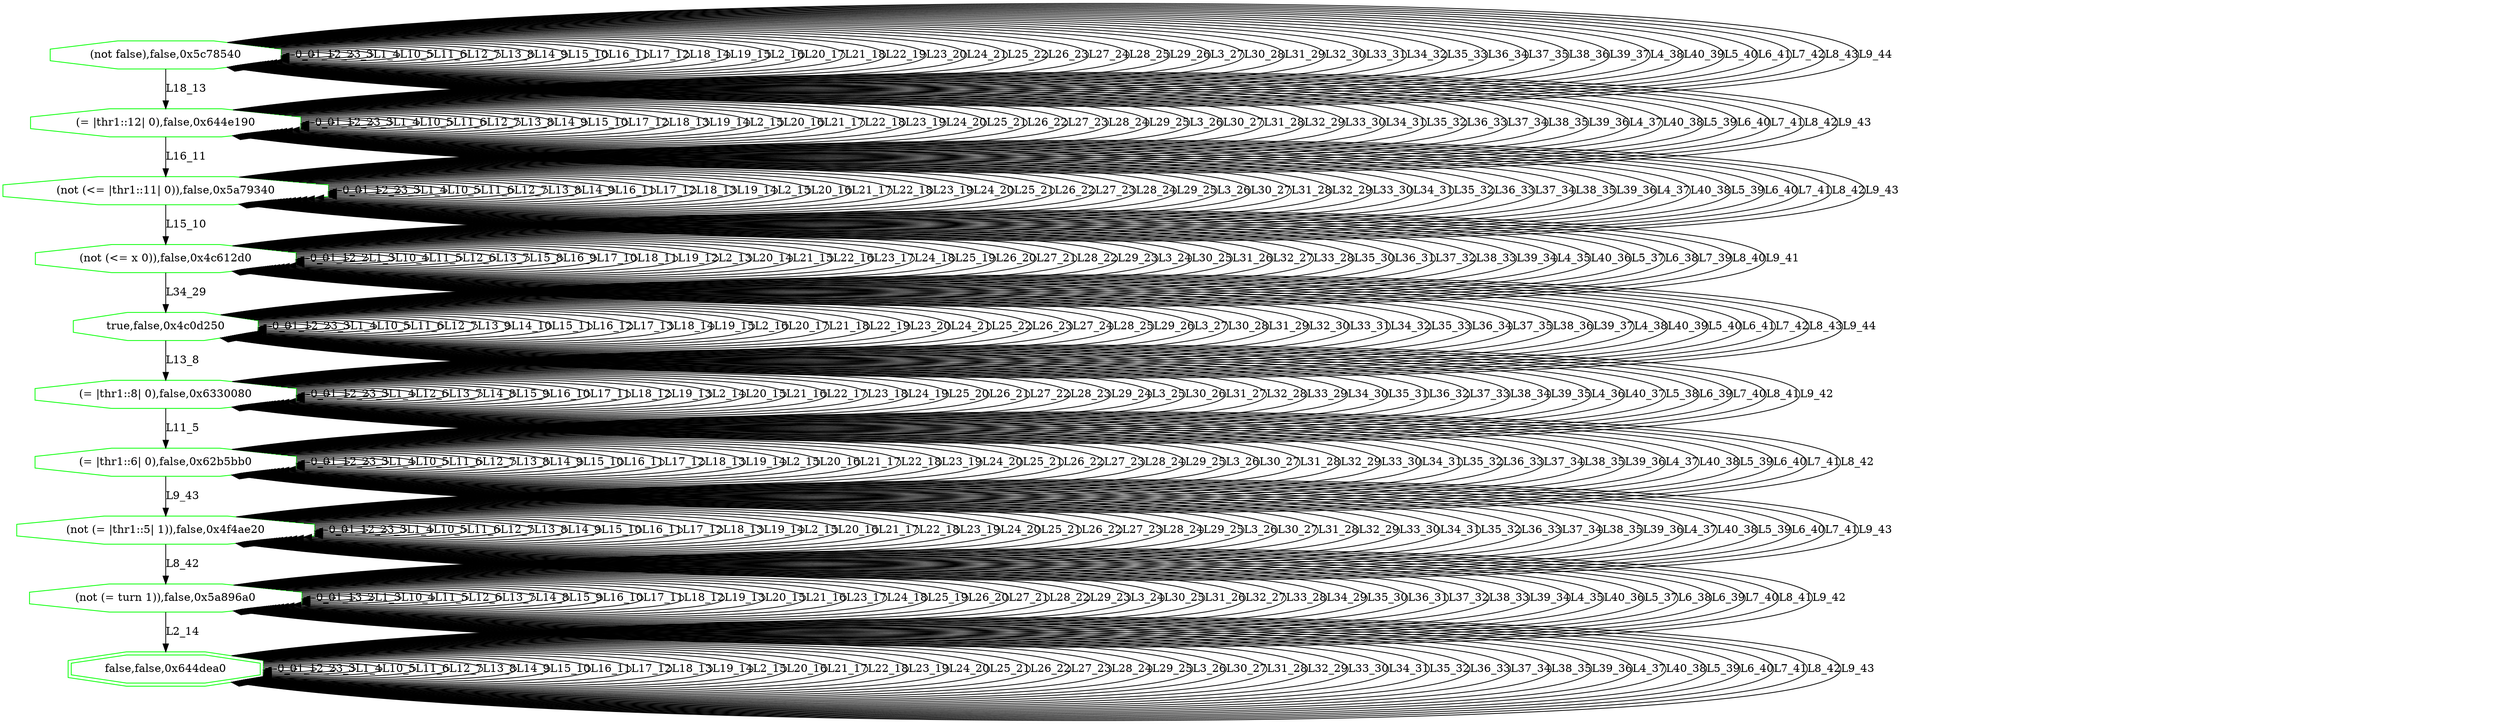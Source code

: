 digraph G {
0[label="(not false),false,0x5c78540", color=green,shape=octagon];
1[label="(= |thr1::12| 0),false,0x644e190", color=green,shape=octagon];
2[label="(not (<= |thr1::11| 0)),false,0x5a79340", color=green,shape=octagon];
3[label="(not (<= x 0)),false,0x4c612d0", color=green,shape=octagon];
4[label="true,false,0x4c0d250", color=green,shape=octagon];
5[label="(= |thr1::8| 0),false,0x6330080", color=green,shape=octagon];
6[label="(= |thr1::6| 0),false,0x62b5bb0", color=green,shape=octagon];
7[label="(not (= |thr1::5| 1)),false,0x4f4ae20", color=green,shape=octagon];
8[label="(not (= turn 1)),false,0x5a896a0", color=green,shape=octagon];
9[label="false,false,0x644dea0", color=green,shape=doubleoctagon];
0->0 [label="0_0"];
0->0 [label="1_1"];
0->0 [label="2_2"];
0->0 [label="3_3"];
0->0 [label="L1_4"];
0->0 [label="L10_5"];
0->0 [label="L11_6"];
0->0 [label="L12_7"];
0->0 [label="L13_8"];
0->0 [label="L14_9"];
0->0 [label="L15_10"];
0->0 [label="L16_11"];
0->0 [label="L17_12"];
0->1 [label="L18_13"];
0->0 [label="L18_14"];
0->0 [label="L19_15"];
0->0 [label="L2_16"];
0->0 [label="L20_17"];
0->0 [label="L21_18"];
0->0 [label="L22_19"];
0->0 [label="L23_20"];
0->0 [label="L24_21"];
0->0 [label="L25_22"];
0->0 [label="L26_23"];
0->0 [label="L27_24"];
0->0 [label="L28_25"];
0->0 [label="L29_26"];
0->0 [label="L3_27"];
0->0 [label="L30_28"];
0->0 [label="L31_29"];
0->0 [label="L32_30"];
0->0 [label="L33_31"];
0->0 [label="L34_32"];
0->0 [label="L35_33"];
0->0 [label="L36_34"];
0->0 [label="L37_35"];
0->0 [label="L38_36"];
0->0 [label="L39_37"];
0->0 [label="L4_38"];
0->0 [label="L40_39"];
0->0 [label="L5_40"];
0->0 [label="L6_41"];
0->0 [label="L7_42"];
0->0 [label="L8_43"];
0->0 [label="L9_44"];
1->1 [label="0_0"];
1->1 [label="1_1"];
1->1 [label="2_2"];
1->1 [label="3_3"];
1->1 [label="L1_4"];
1->1 [label="L10_5"];
1->1 [label="L11_6"];
1->1 [label="L12_7"];
1->1 [label="L13_8"];
1->1 [label="L14_9"];
1->1 [label="L15_10"];
1->2 [label="L16_11"];
1->1 [label="L17_12"];
1->1 [label="L18_13"];
1->1 [label="L19_14"];
1->1 [label="L2_15"];
1->1 [label="L20_16"];
1->1 [label="L21_17"];
1->1 [label="L22_18"];
1->1 [label="L23_19"];
1->1 [label="L24_20"];
1->1 [label="L25_21"];
1->1 [label="L26_22"];
1->1 [label="L27_23"];
1->1 [label="L28_24"];
1->1 [label="L29_25"];
1->1 [label="L3_26"];
1->1 [label="L30_27"];
1->1 [label="L31_28"];
1->1 [label="L32_29"];
1->1 [label="L33_30"];
1->1 [label="L34_31"];
1->1 [label="L35_32"];
1->1 [label="L36_33"];
1->1 [label="L37_34"];
1->1 [label="L38_35"];
1->1 [label="L39_36"];
1->1 [label="L4_37"];
1->1 [label="L40_38"];
1->1 [label="L5_39"];
1->1 [label="L6_40"];
1->1 [label="L7_41"];
1->1 [label="L8_42"];
1->1 [label="L9_43"];
2->2 [label="0_0"];
2->2 [label="1_1"];
2->2 [label="2_2"];
2->2 [label="3_3"];
2->2 [label="L1_4"];
2->2 [label="L10_5"];
2->2 [label="L11_6"];
2->2 [label="L12_7"];
2->2 [label="L13_8"];
2->2 [label="L14_9"];
2->3 [label="L15_10"];
2->2 [label="L16_11"];
2->2 [label="L17_12"];
2->2 [label="L18_13"];
2->2 [label="L19_14"];
2->2 [label="L2_15"];
2->2 [label="L20_16"];
2->2 [label="L21_17"];
2->2 [label="L22_18"];
2->2 [label="L23_19"];
2->2 [label="L24_20"];
2->2 [label="L25_21"];
2->2 [label="L26_22"];
2->2 [label="L27_23"];
2->2 [label="L28_24"];
2->2 [label="L29_25"];
2->2 [label="L3_26"];
2->2 [label="L30_27"];
2->2 [label="L31_28"];
2->2 [label="L32_29"];
2->2 [label="L33_30"];
2->2 [label="L34_31"];
2->2 [label="L35_32"];
2->2 [label="L36_33"];
2->2 [label="L37_34"];
2->2 [label="L38_35"];
2->2 [label="L39_36"];
2->2 [label="L4_37"];
2->2 [label="L40_38"];
2->2 [label="L5_39"];
2->2 [label="L6_40"];
2->2 [label="L7_41"];
2->2 [label="L8_42"];
2->2 [label="L9_43"];
3->3 [label="0_0"];
3->3 [label="1_1"];
3->3 [label="2_2"];
3->3 [label="L1_3"];
3->3 [label="L10_4"];
3->3 [label="L11_5"];
3->3 [label="L12_6"];
3->3 [label="L13_7"];
3->3 [label="L15_8"];
3->3 [label="L16_9"];
3->3 [label="L17_10"];
3->3 [label="L18_11"];
3->3 [label="L19_12"];
3->3 [label="L2_13"];
3->3 [label="L20_14"];
3->3 [label="L21_15"];
3->3 [label="L22_16"];
3->3 [label="L23_17"];
3->3 [label="L24_18"];
3->3 [label="L25_19"];
3->3 [label="L26_20"];
3->3 [label="L27_21"];
3->3 [label="L28_22"];
3->3 [label="L29_23"];
3->3 [label="L3_24"];
3->3 [label="L30_25"];
3->3 [label="L31_26"];
3->3 [label="L32_27"];
3->3 [label="L33_28"];
3->4 [label="L34_29"];
3->3 [label="L35_30"];
3->3 [label="L36_31"];
3->3 [label="L37_32"];
3->3 [label="L38_33"];
3->3 [label="L39_34"];
3->3 [label="L4_35"];
3->3 [label="L40_36"];
3->3 [label="L5_37"];
3->3 [label="L6_38"];
3->3 [label="L7_39"];
3->3 [label="L8_40"];
3->3 [label="L9_41"];
4->4 [label="0_0"];
4->4 [label="1_1"];
4->4 [label="2_2"];
4->4 [label="3_3"];
4->4 [label="L1_4"];
4->4 [label="L10_5"];
4->4 [label="L11_6"];
4->4 [label="L12_7"];
4->5 [label="L13_8"];
4->4 [label="L13_9"];
4->4 [label="L14_10"];
4->4 [label="L15_11"];
4->4 [label="L16_12"];
4->4 [label="L17_13"];
4->4 [label="L18_14"];
4->4 [label="L19_15"];
4->4 [label="L2_16"];
4->4 [label="L20_17"];
4->4 [label="L21_18"];
4->4 [label="L22_19"];
4->4 [label="L23_20"];
4->4 [label="L24_21"];
4->4 [label="L25_22"];
4->4 [label="L26_23"];
4->4 [label="L27_24"];
4->4 [label="L28_25"];
4->4 [label="L29_26"];
4->4 [label="L3_27"];
4->4 [label="L30_28"];
4->4 [label="L31_29"];
4->4 [label="L32_30"];
4->4 [label="L33_31"];
4->4 [label="L34_32"];
4->4 [label="L35_33"];
4->4 [label="L36_34"];
4->4 [label="L37_35"];
4->4 [label="L38_36"];
4->4 [label="L39_37"];
4->4 [label="L4_38"];
4->4 [label="L40_39"];
4->4 [label="L5_40"];
4->4 [label="L6_41"];
4->4 [label="L7_42"];
4->4 [label="L8_43"];
4->4 [label="L9_44"];
5->5 [label="0_0"];
5->5 [label="1_1"];
5->5 [label="2_2"];
5->5 [label="3_3"];
5->5 [label="L1_4"];
5->6 [label="L11_5"];
5->5 [label="L12_6"];
5->5 [label="L13_7"];
5->5 [label="L14_8"];
5->5 [label="L15_9"];
5->5 [label="L16_10"];
5->5 [label="L17_11"];
5->5 [label="L18_12"];
5->5 [label="L19_13"];
5->5 [label="L2_14"];
5->5 [label="L20_15"];
5->5 [label="L21_16"];
5->5 [label="L22_17"];
5->5 [label="L23_18"];
5->5 [label="L24_19"];
5->5 [label="L25_20"];
5->5 [label="L26_21"];
5->5 [label="L27_22"];
5->5 [label="L28_23"];
5->5 [label="L29_24"];
5->5 [label="L3_25"];
5->5 [label="L30_26"];
5->5 [label="L31_27"];
5->5 [label="L32_28"];
5->5 [label="L33_29"];
5->5 [label="L34_30"];
5->5 [label="L35_31"];
5->5 [label="L36_32"];
5->5 [label="L37_33"];
5->5 [label="L38_34"];
5->5 [label="L39_35"];
5->5 [label="L4_36"];
5->5 [label="L40_37"];
5->5 [label="L5_38"];
5->5 [label="L6_39"];
5->5 [label="L7_40"];
5->5 [label="L8_41"];
5->5 [label="L9_42"];
6->6 [label="0_0"];
6->6 [label="1_1"];
6->6 [label="2_2"];
6->6 [label="3_3"];
6->6 [label="L1_4"];
6->6 [label="L10_5"];
6->6 [label="L11_6"];
6->6 [label="L12_7"];
6->6 [label="L13_8"];
6->6 [label="L14_9"];
6->6 [label="L15_10"];
6->6 [label="L16_11"];
6->6 [label="L17_12"];
6->6 [label="L18_13"];
6->6 [label="L19_14"];
6->6 [label="L2_15"];
6->6 [label="L20_16"];
6->6 [label="L21_17"];
6->6 [label="L22_18"];
6->6 [label="L23_19"];
6->6 [label="L24_20"];
6->6 [label="L25_21"];
6->6 [label="L26_22"];
6->6 [label="L27_23"];
6->6 [label="L28_24"];
6->6 [label="L29_25"];
6->6 [label="L3_26"];
6->6 [label="L30_27"];
6->6 [label="L31_28"];
6->6 [label="L32_29"];
6->6 [label="L33_30"];
6->6 [label="L34_31"];
6->6 [label="L35_32"];
6->6 [label="L36_33"];
6->6 [label="L37_34"];
6->6 [label="L38_35"];
6->6 [label="L39_36"];
6->6 [label="L4_37"];
6->6 [label="L40_38"];
6->6 [label="L5_39"];
6->6 [label="L6_40"];
6->6 [label="L7_41"];
6->6 [label="L8_42"];
6->7 [label="L9_43"];
7->7 [label="0_0"];
7->7 [label="1_1"];
7->7 [label="2_2"];
7->7 [label="3_3"];
7->7 [label="L1_4"];
7->7 [label="L10_5"];
7->7 [label="L11_6"];
7->7 [label="L12_7"];
7->7 [label="L13_8"];
7->7 [label="L14_9"];
7->7 [label="L15_10"];
7->7 [label="L16_11"];
7->7 [label="L17_12"];
7->7 [label="L18_13"];
7->7 [label="L19_14"];
7->7 [label="L2_15"];
7->7 [label="L20_16"];
7->7 [label="L21_17"];
7->7 [label="L22_18"];
7->7 [label="L23_19"];
7->7 [label="L24_20"];
7->7 [label="L25_21"];
7->7 [label="L26_22"];
7->7 [label="L27_23"];
7->7 [label="L28_24"];
7->7 [label="L29_25"];
7->7 [label="L3_26"];
7->7 [label="L30_27"];
7->7 [label="L31_28"];
7->7 [label="L32_29"];
7->7 [label="L33_30"];
7->7 [label="L34_31"];
7->7 [label="L35_32"];
7->7 [label="L36_33"];
7->7 [label="L37_34"];
7->7 [label="L38_35"];
7->7 [label="L39_36"];
7->7 [label="L4_37"];
7->7 [label="L40_38"];
7->7 [label="L5_39"];
7->7 [label="L6_40"];
7->7 [label="L7_41"];
7->8 [label="L8_42"];
7->7 [label="L9_43"];
8->8 [label="0_0"];
8->8 [label="1_1"];
8->8 [label="3_2"];
8->8 [label="L1_3"];
8->8 [label="L10_4"];
8->8 [label="L11_5"];
8->8 [label="L12_6"];
8->8 [label="L13_7"];
8->8 [label="L14_8"];
8->8 [label="L15_9"];
8->8 [label="L16_10"];
8->8 [label="L17_11"];
8->8 [label="L18_12"];
8->8 [label="L19_13"];
8->9 [label="L2_14"];
8->8 [label="L20_15"];
8->8 [label="L21_16"];
8->8 [label="L23_17"];
8->8 [label="L24_18"];
8->8 [label="L25_19"];
8->8 [label="L26_20"];
8->8 [label="L27_21"];
8->8 [label="L28_22"];
8->8 [label="L29_23"];
8->8 [label="L3_24"];
8->8 [label="L30_25"];
8->8 [label="L31_26"];
8->8 [label="L32_27"];
8->8 [label="L33_28"];
8->8 [label="L34_29"];
8->8 [label="L35_30"];
8->8 [label="L36_31"];
8->8 [label="L37_32"];
8->8 [label="L38_33"];
8->8 [label="L39_34"];
8->8 [label="L4_35"];
8->8 [label="L40_36"];
8->8 [label="L5_37"];
8->8 [label="L6_38"];
8->8 [label="L6_39"];
8->8 [label="L7_40"];
8->8 [label="L8_41"];
8->8 [label="L9_42"];
9->9 [label="0_0"];
9->9 [label="1_1"];
9->9 [label="2_2"];
9->9 [label="3_3"];
9->9 [label="L1_4"];
9->9 [label="L10_5"];
9->9 [label="L11_6"];
9->9 [label="L12_7"];
9->9 [label="L13_8"];
9->9 [label="L14_9"];
9->9 [label="L15_10"];
9->9 [label="L16_11"];
9->9 [label="L17_12"];
9->9 [label="L18_13"];
9->9 [label="L19_14"];
9->9 [label="L2_15"];
9->9 [label="L20_16"];
9->9 [label="L21_17"];
9->9 [label="L22_18"];
9->9 [label="L23_19"];
9->9 [label="L24_20"];
9->9 [label="L25_21"];
9->9 [label="L26_22"];
9->9 [label="L27_23"];
9->9 [label="L28_24"];
9->9 [label="L29_25"];
9->9 [label="L3_26"];
9->9 [label="L30_27"];
9->9 [label="L31_28"];
9->9 [label="L32_29"];
9->9 [label="L33_30"];
9->9 [label="L34_31"];
9->9 [label="L35_32"];
9->9 [label="L36_33"];
9->9 [label="L37_34"];
9->9 [label="L38_35"];
9->9 [label="L39_36"];
9->9 [label="L4_37"];
9->9 [label="L40_38"];
9->9 [label="L5_39"];
9->9 [label="L6_40"];
9->9 [label="L7_41"];
9->9 [label="L8_42"];
9->9 [label="L9_43"];
}
